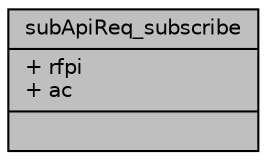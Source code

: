 digraph "subApiReq_subscribe"
{
  edge [fontname="Helvetica",fontsize="10",labelfontname="Helvetica",labelfontsize="10"];
  node [fontname="Helvetica",fontsize="10",shape=record];
  Node3 [label="{subApiReq_subscribe\n|+ rfpi\l+ ac\l|}",height=0.2,width=0.4,color="black", fillcolor="grey75", style="filled", fontcolor="black"];
}
